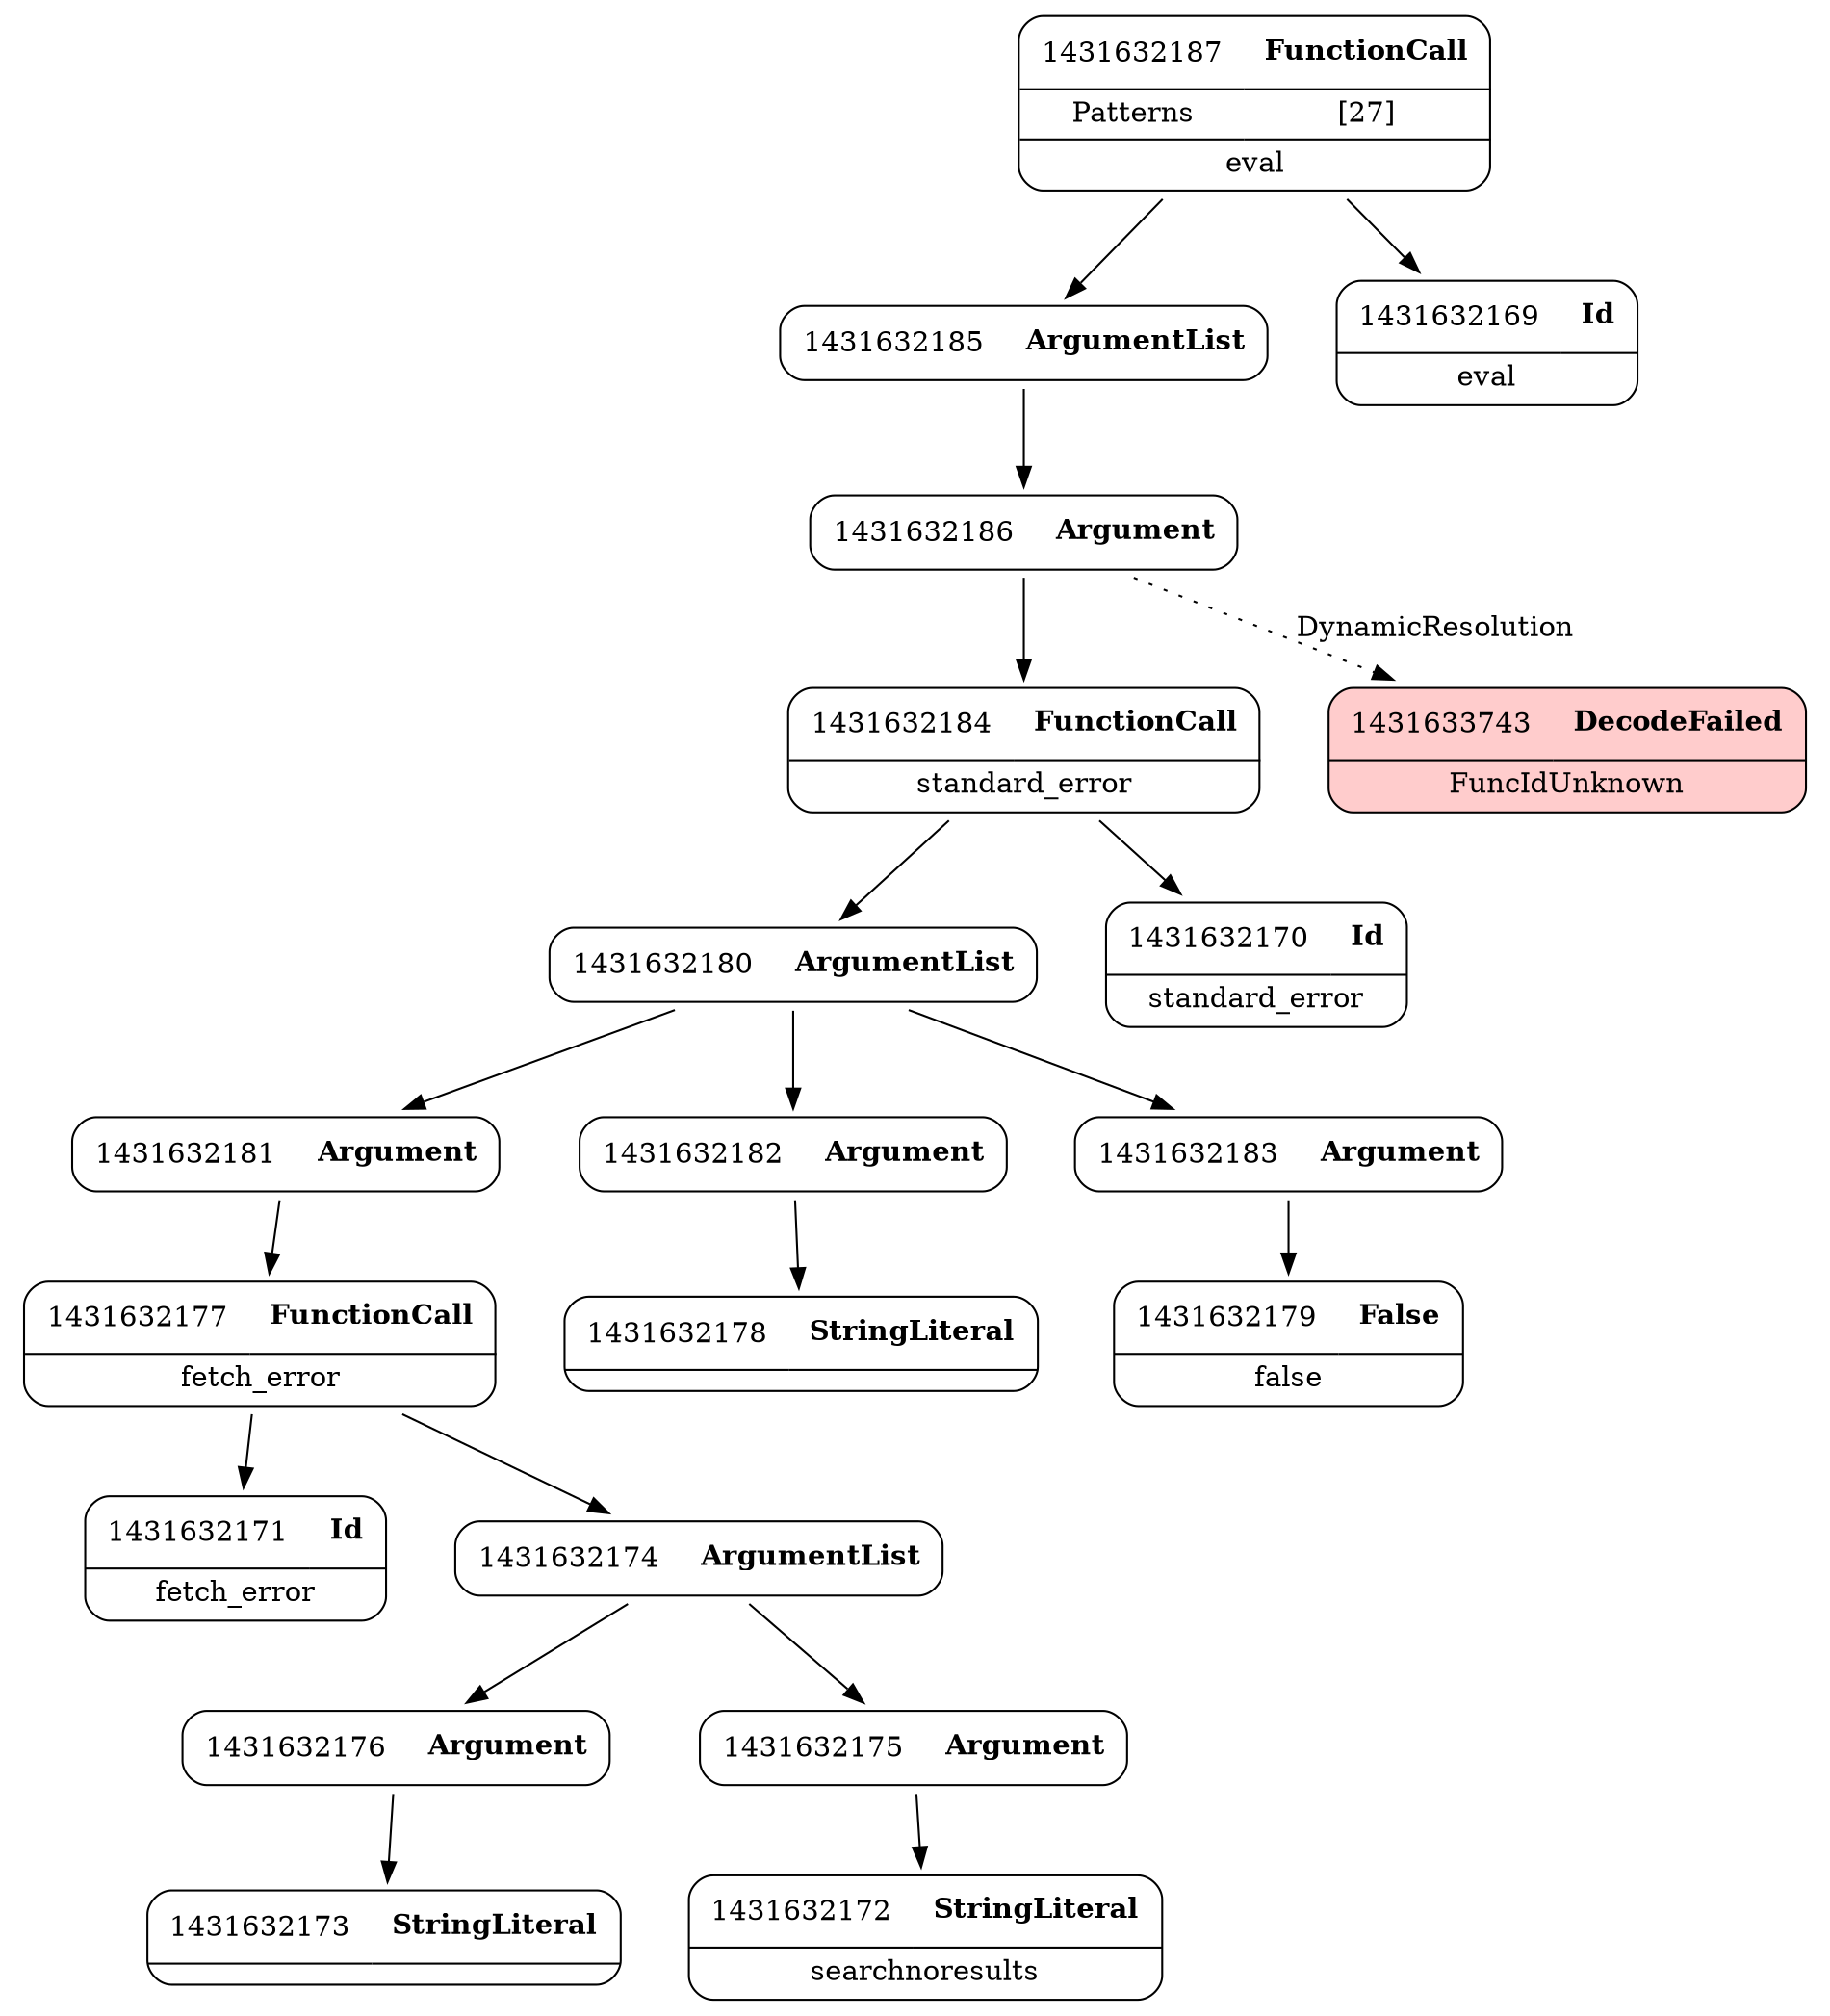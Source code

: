 digraph ast {
node [shape=none];
1431632180 [label=<<TABLE border='1' cellspacing='0' cellpadding='10' style='rounded' ><TR><TD border='0'>1431632180</TD><TD border='0'><B>ArgumentList</B></TD></TR></TABLE>>];
1431632180 -> 1431632181 [weight=2];
1431632180 -> 1431632182 [weight=2];
1431632180 -> 1431632183 [weight=2];
1431632181 [label=<<TABLE border='1' cellspacing='0' cellpadding='10' style='rounded' ><TR><TD border='0'>1431632181</TD><TD border='0'><B>Argument</B></TD></TR></TABLE>>];
1431632181 -> 1431632177 [weight=2];
1431632182 [label=<<TABLE border='1' cellspacing='0' cellpadding='10' style='rounded' ><TR><TD border='0'>1431632182</TD><TD border='0'><B>Argument</B></TD></TR></TABLE>>];
1431632182 -> 1431632178 [weight=2];
1431632183 [label=<<TABLE border='1' cellspacing='0' cellpadding='10' style='rounded' ><TR><TD border='0'>1431632183</TD><TD border='0'><B>Argument</B></TD></TR></TABLE>>];
1431632183 -> 1431632179 [weight=2];
1431632176 [label=<<TABLE border='1' cellspacing='0' cellpadding='10' style='rounded' ><TR><TD border='0'>1431632176</TD><TD border='0'><B>Argument</B></TD></TR></TABLE>>];
1431632176 -> 1431632173 [weight=2];
1431632177 [label=<<TABLE border='1' cellspacing='0' cellpadding='10' style='rounded' ><TR><TD border='0'>1431632177</TD><TD border='0'><B>FunctionCall</B></TD></TR><HR/><TR><TD border='0' cellpadding='5' colspan='2'>fetch_error</TD></TR></TABLE>>];
1431632177 -> 1431632171 [weight=2];
1431632177 -> 1431632174 [weight=2];
1431632178 [label=<<TABLE border='1' cellspacing='0' cellpadding='10' style='rounded' ><TR><TD border='0'>1431632178</TD><TD border='0'><B>StringLiteral</B></TD></TR><HR/><TR><TD border='0' cellpadding='5' colspan='2'></TD></TR></TABLE>>];
1431632179 [label=<<TABLE border='1' cellspacing='0' cellpadding='10' style='rounded' ><TR><TD border='0'>1431632179</TD><TD border='0'><B>False</B></TD></TR><HR/><TR><TD border='0' cellpadding='5' colspan='2'>false</TD></TR></TABLE>>];
1431632184 [label=<<TABLE border='1' cellspacing='0' cellpadding='10' style='rounded' ><TR><TD border='0'>1431632184</TD><TD border='0'><B>FunctionCall</B></TD></TR><HR/><TR><TD border='0' cellpadding='5' colspan='2'>standard_error</TD></TR></TABLE>>];
1431632184 -> 1431632170 [weight=2];
1431632184 -> 1431632180 [weight=2];
1431632185 [label=<<TABLE border='1' cellspacing='0' cellpadding='10' style='rounded' ><TR><TD border='0'>1431632185</TD><TD border='0'><B>ArgumentList</B></TD></TR></TABLE>>];
1431632185 -> 1431632186 [weight=2];
1431632186 [label=<<TABLE border='1' cellspacing='0' cellpadding='10' style='rounded' ><TR><TD border='0'>1431632186</TD><TD border='0'><B>Argument</B></TD></TR></TABLE>>];
1431632186 -> 1431632184 [weight=2];
1431632186 -> 1431633743 [style=dotted,label=DynamicResolution];
1431632187 [label=<<TABLE border='1' cellspacing='0' cellpadding='10' style='rounded' ><TR><TD border='0'>1431632187</TD><TD border='0'><B>FunctionCall</B></TD></TR><HR/><TR><TD border='0' cellpadding='5'>Patterns</TD><TD border='0' cellpadding='5'>[27]</TD></TR><HR/><TR><TD border='0' cellpadding='5' colspan='2'>eval</TD></TR></TABLE>>];
1431632187 -> 1431632169 [weight=2];
1431632187 -> 1431632185 [weight=2];
1431632172 [label=<<TABLE border='1' cellspacing='0' cellpadding='10' style='rounded' ><TR><TD border='0'>1431632172</TD><TD border='0'><B>StringLiteral</B></TD></TR><HR/><TR><TD border='0' cellpadding='5' colspan='2'>searchnoresults</TD></TR></TABLE>>];
1431632173 [label=<<TABLE border='1' cellspacing='0' cellpadding='10' style='rounded' ><TR><TD border='0'>1431632173</TD><TD border='0'><B>StringLiteral</B></TD></TR><HR/><TR><TD border='0' cellpadding='5' colspan='2'></TD></TR></TABLE>>];
1431632174 [label=<<TABLE border='1' cellspacing='0' cellpadding='10' style='rounded' ><TR><TD border='0'>1431632174</TD><TD border='0'><B>ArgumentList</B></TD></TR></TABLE>>];
1431632174 -> 1431632175 [weight=2];
1431632174 -> 1431632176 [weight=2];
1431632175 [label=<<TABLE border='1' cellspacing='0' cellpadding='10' style='rounded' ><TR><TD border='0'>1431632175</TD><TD border='0'><B>Argument</B></TD></TR></TABLE>>];
1431632175 -> 1431632172 [weight=2];
1431633743 [label=<<TABLE border='1' cellspacing='0' cellpadding='10' style='rounded' bgcolor='#FFCCCC' ><TR><TD border='0'>1431633743</TD><TD border='0'><B>DecodeFailed</B></TD></TR><HR/><TR><TD border='0' cellpadding='5' colspan='2'>FuncIdUnknown</TD></TR></TABLE>>];
1431632169 [label=<<TABLE border='1' cellspacing='0' cellpadding='10' style='rounded' ><TR><TD border='0'>1431632169</TD><TD border='0'><B>Id</B></TD></TR><HR/><TR><TD border='0' cellpadding='5' colspan='2'>eval</TD></TR></TABLE>>];
1431632170 [label=<<TABLE border='1' cellspacing='0' cellpadding='10' style='rounded' ><TR><TD border='0'>1431632170</TD><TD border='0'><B>Id</B></TD></TR><HR/><TR><TD border='0' cellpadding='5' colspan='2'>standard_error</TD></TR></TABLE>>];
1431632171 [label=<<TABLE border='1' cellspacing='0' cellpadding='10' style='rounded' ><TR><TD border='0'>1431632171</TD><TD border='0'><B>Id</B></TD></TR><HR/><TR><TD border='0' cellpadding='5' colspan='2'>fetch_error</TD></TR></TABLE>>];
}
